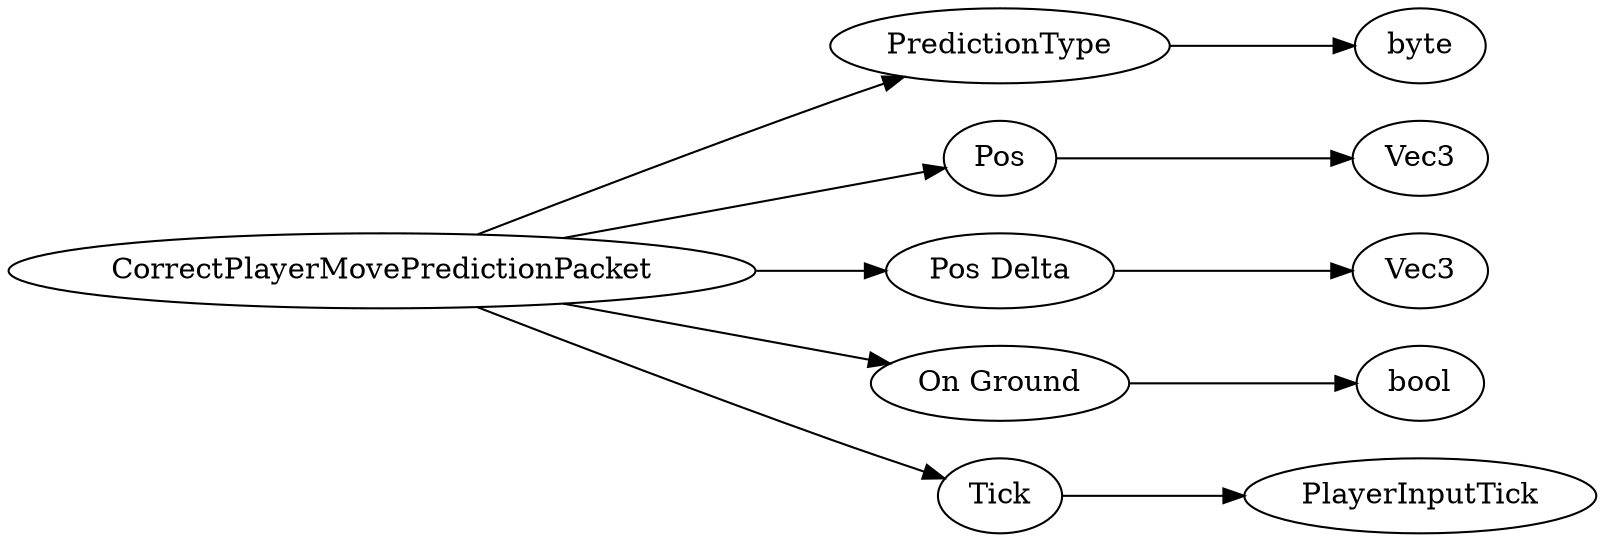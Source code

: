 digraph "CorrectPlayerMovePredictionPacket" {
rankdir = LR
0
0 -> 1
1 -> 2
0 -> 3
3 -> 4
0 -> 5
5 -> 6
0 -> 7
7 -> 8
0 -> 9
9 -> 10

0 [label="CorrectPlayerMovePredictionPacket",comment="name: \"CorrectPlayerMovePredictionPacket\", typeName: \"\", id: 0, branchId: 161, recurseId: -1, attributes: 0, notes: \"\""];
1 [label="PredictionType",comment="name: \"PredictionType\", typeName: \"\", id: 1, branchId: 0, recurseId: -1, attributes: 0, notes: \"Vehicle or Player Prediction\""];
2 [label="byte",comment="name: \"byte\", typeName: \"\", id: 2, branchId: 0, recurseId: -1, attributes: 512, notes: \"\""];
3 [label="Pos",comment="name: \"Pos\", typeName: \"Vec3\", id: 3, branchId: 0, recurseId: -1, attributes: 256, notes: \"Corrected position\""];
4 [label="Vec3",comment="name: \"Vec3\", typeName: \"\", id: 4, branchId: 0, recurseId: -1, attributes: 512, notes: \"\""];
5 [label="Pos Delta",comment="name: \"Pos Delta\", typeName: \"Vec3\", id: 5, branchId: 0, recurseId: -1, attributes: 256, notes: \"Corrected velocity\""];
6 [label="Vec3",comment="name: \"Vec3\", typeName: \"\", id: 6, branchId: 0, recurseId: -1, attributes: 512, notes: \"\""];
7 [label="On Ground",comment="name: \"On Ground\", typeName: \"\", id: 7, branchId: 0, recurseId: -1, attributes: 0, notes: \"Is on ground\""];
8 [label="bool",comment="name: \"bool\", typeName: \"\", id: 8, branchId: 0, recurseId: -1, attributes: 512, notes: \"\""];
9 [label="Tick",comment="name: \"Tick\", typeName: \"PlayerInputTick\", id: 9, branchId: 0, recurseId: -1, attributes: 256, notes: \"Which frame we're correcting; should match the tick in the Player Auth Input packet\""];
10 [label="PlayerInputTick",comment="name: \"PlayerInputTick\", typeName: \"\", id: 10, branchId: 0, recurseId: -1, attributes: 512, notes: \"\""];
{ rank = max;2;4;6;8;10}

}
